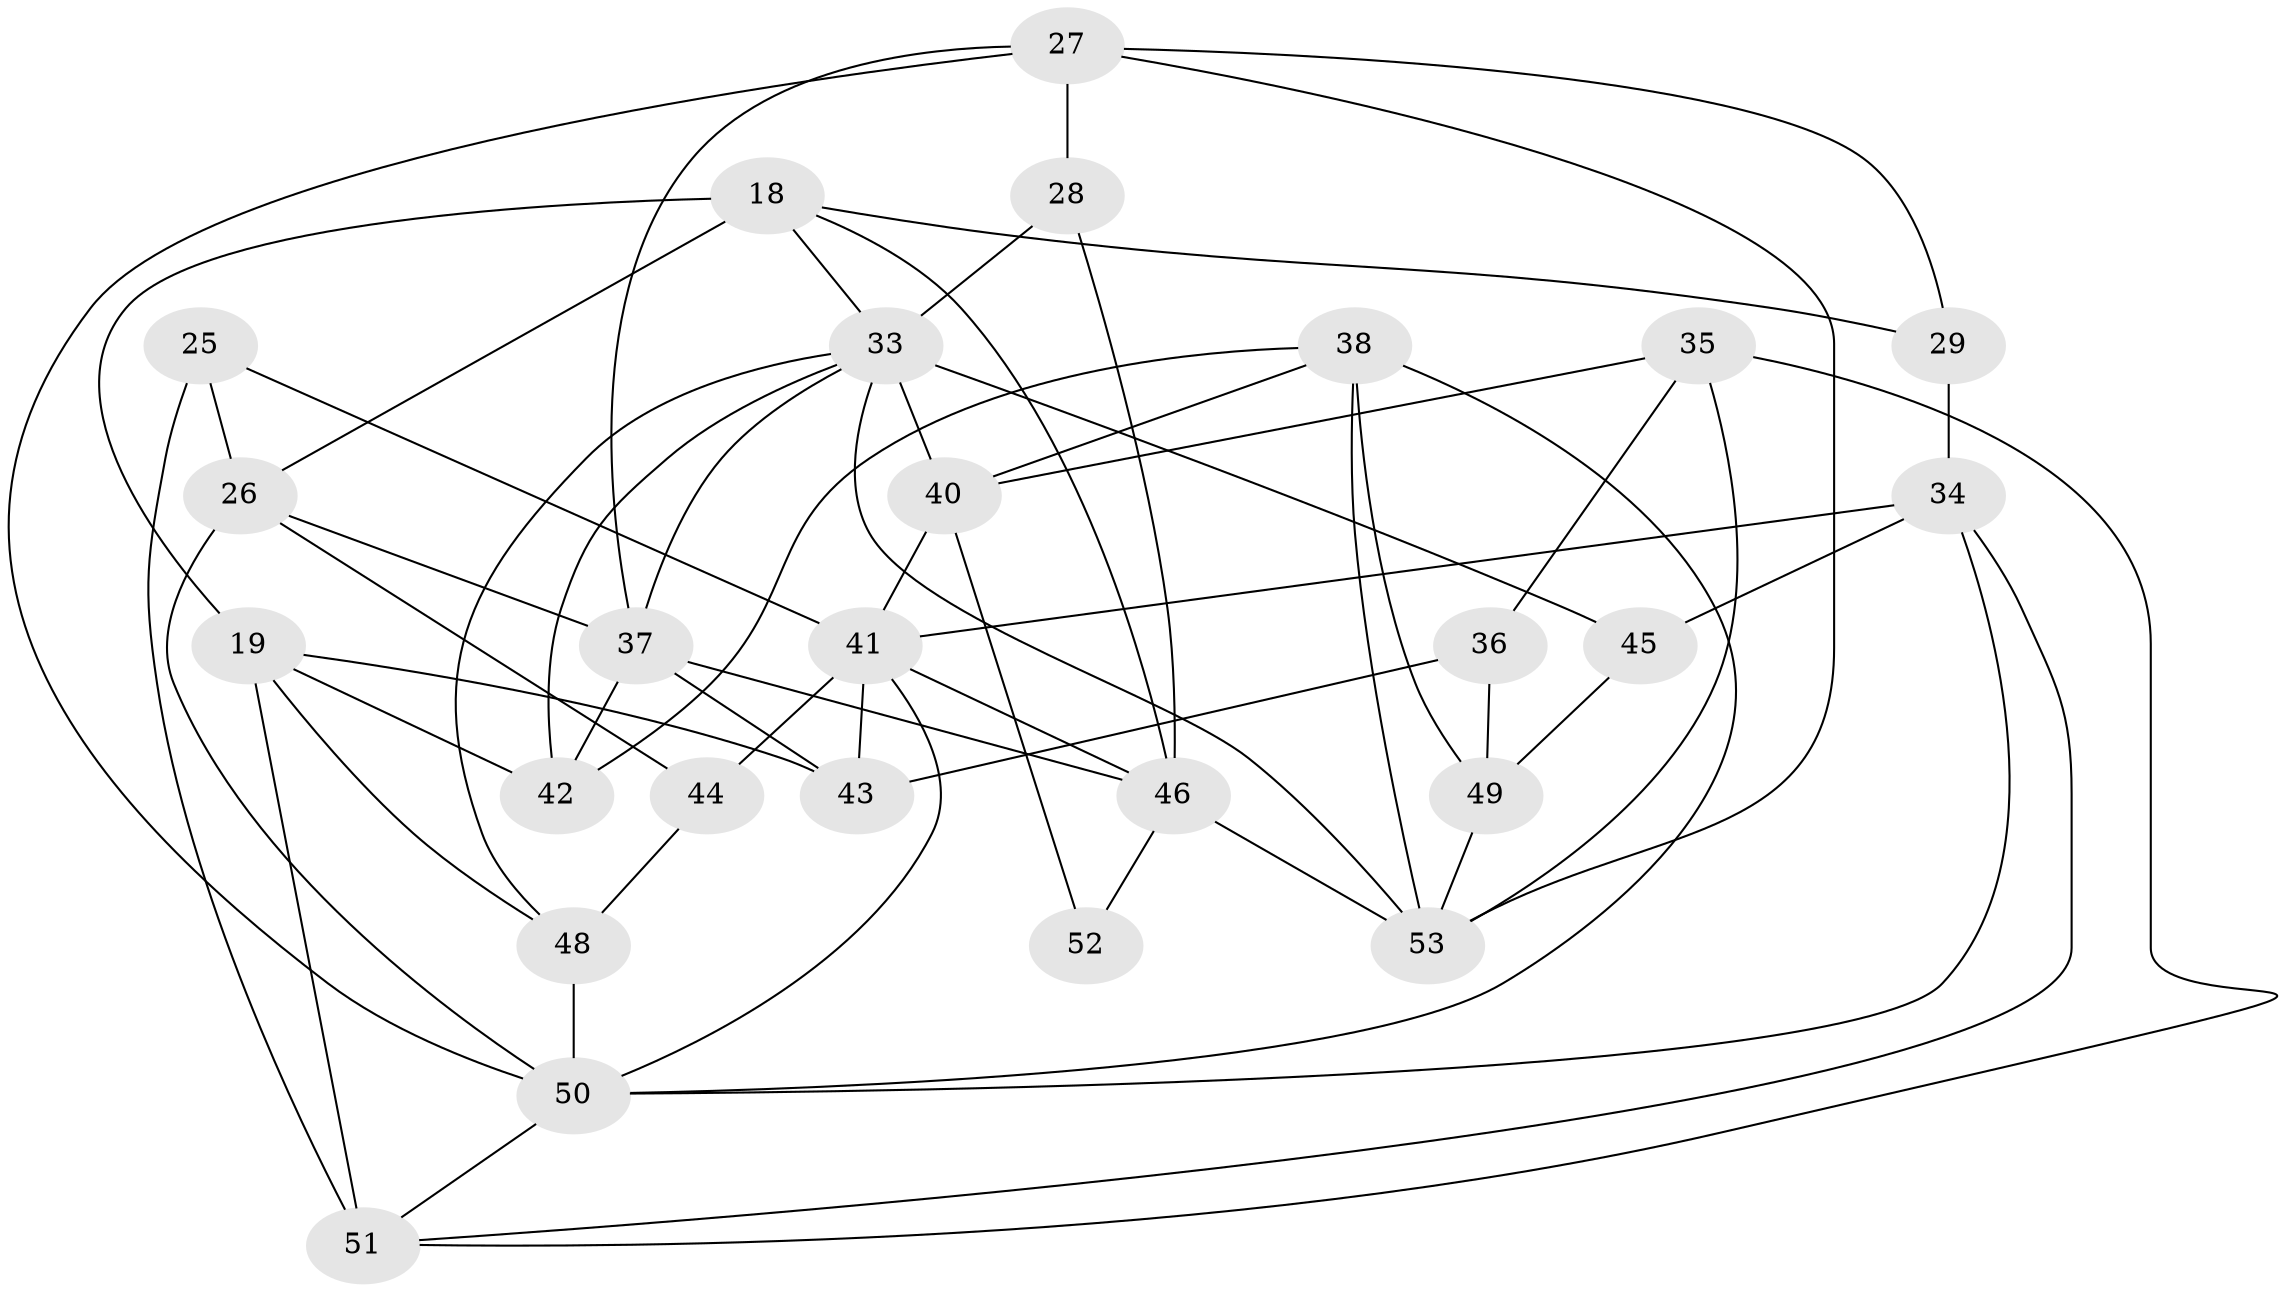 // original degree distribution, {4: 1.0}
// Generated by graph-tools (version 1.1) at 2025/56/03/09/25 04:56:23]
// undirected, 26 vertices, 60 edges
graph export_dot {
graph [start="1"]
  node [color=gray90,style=filled];
  18 [super="+1"];
  19 [super="+15"];
  25;
  26 [super="+23"];
  27 [super="+24"];
  28;
  29;
  33 [super="+11+30"];
  34 [super="+17"];
  35;
  36;
  37 [super="+21"];
  38 [super="+7+31"];
  40 [super="+2+32"];
  41 [super="+8+16"];
  42 [super="+3"];
  43 [super="+20"];
  44;
  45;
  46 [super="+5"];
  48 [super="+39"];
  49 [super="+6"];
  50 [super="+10+47+14"];
  51 [super="+13"];
  52;
  53 [super="+22"];
  18 -- 19 [weight=2];
  18 -- 29;
  18 -- 33;
  18 -- 46;
  18 -- 26;
  19 -- 42;
  19 -- 48;
  19 -- 51;
  19 -- 43;
  25 -- 51 [weight=2];
  25 -- 41;
  25 -- 26;
  26 -- 44;
  26 -- 37;
  26 -- 50 [weight=2];
  27 -- 28 [weight=2];
  27 -- 29;
  27 -- 37;
  27 -- 50;
  27 -- 53;
  28 -- 46;
  28 -- 33;
  29 -- 34 [weight=2];
  33 -- 40 [weight=3];
  33 -- 53;
  33 -- 42;
  33 -- 48;
  33 -- 37;
  33 -- 45;
  34 -- 45;
  34 -- 41;
  34 -- 51;
  34 -- 50;
  35 -- 36;
  35 -- 53;
  35 -- 51;
  35 -- 40;
  36 -- 43 [weight=2];
  36 -- 49;
  37 -- 46;
  37 -- 43 [weight=2];
  37 -- 42 [weight=2];
  38 -- 49 [weight=2];
  38 -- 42 [weight=2];
  38 -- 40;
  38 -- 53;
  38 -- 50 [weight=2];
  40 -- 52 [weight=3];
  40 -- 41 [weight=2];
  41 -- 43;
  41 -- 44;
  41 -- 46;
  41 -- 50;
  44 -- 48 [weight=2];
  45 -- 49 [weight=2];
  46 -- 52;
  46 -- 53;
  48 -- 50 [weight=2];
  49 -- 53;
  50 -- 51;
}

